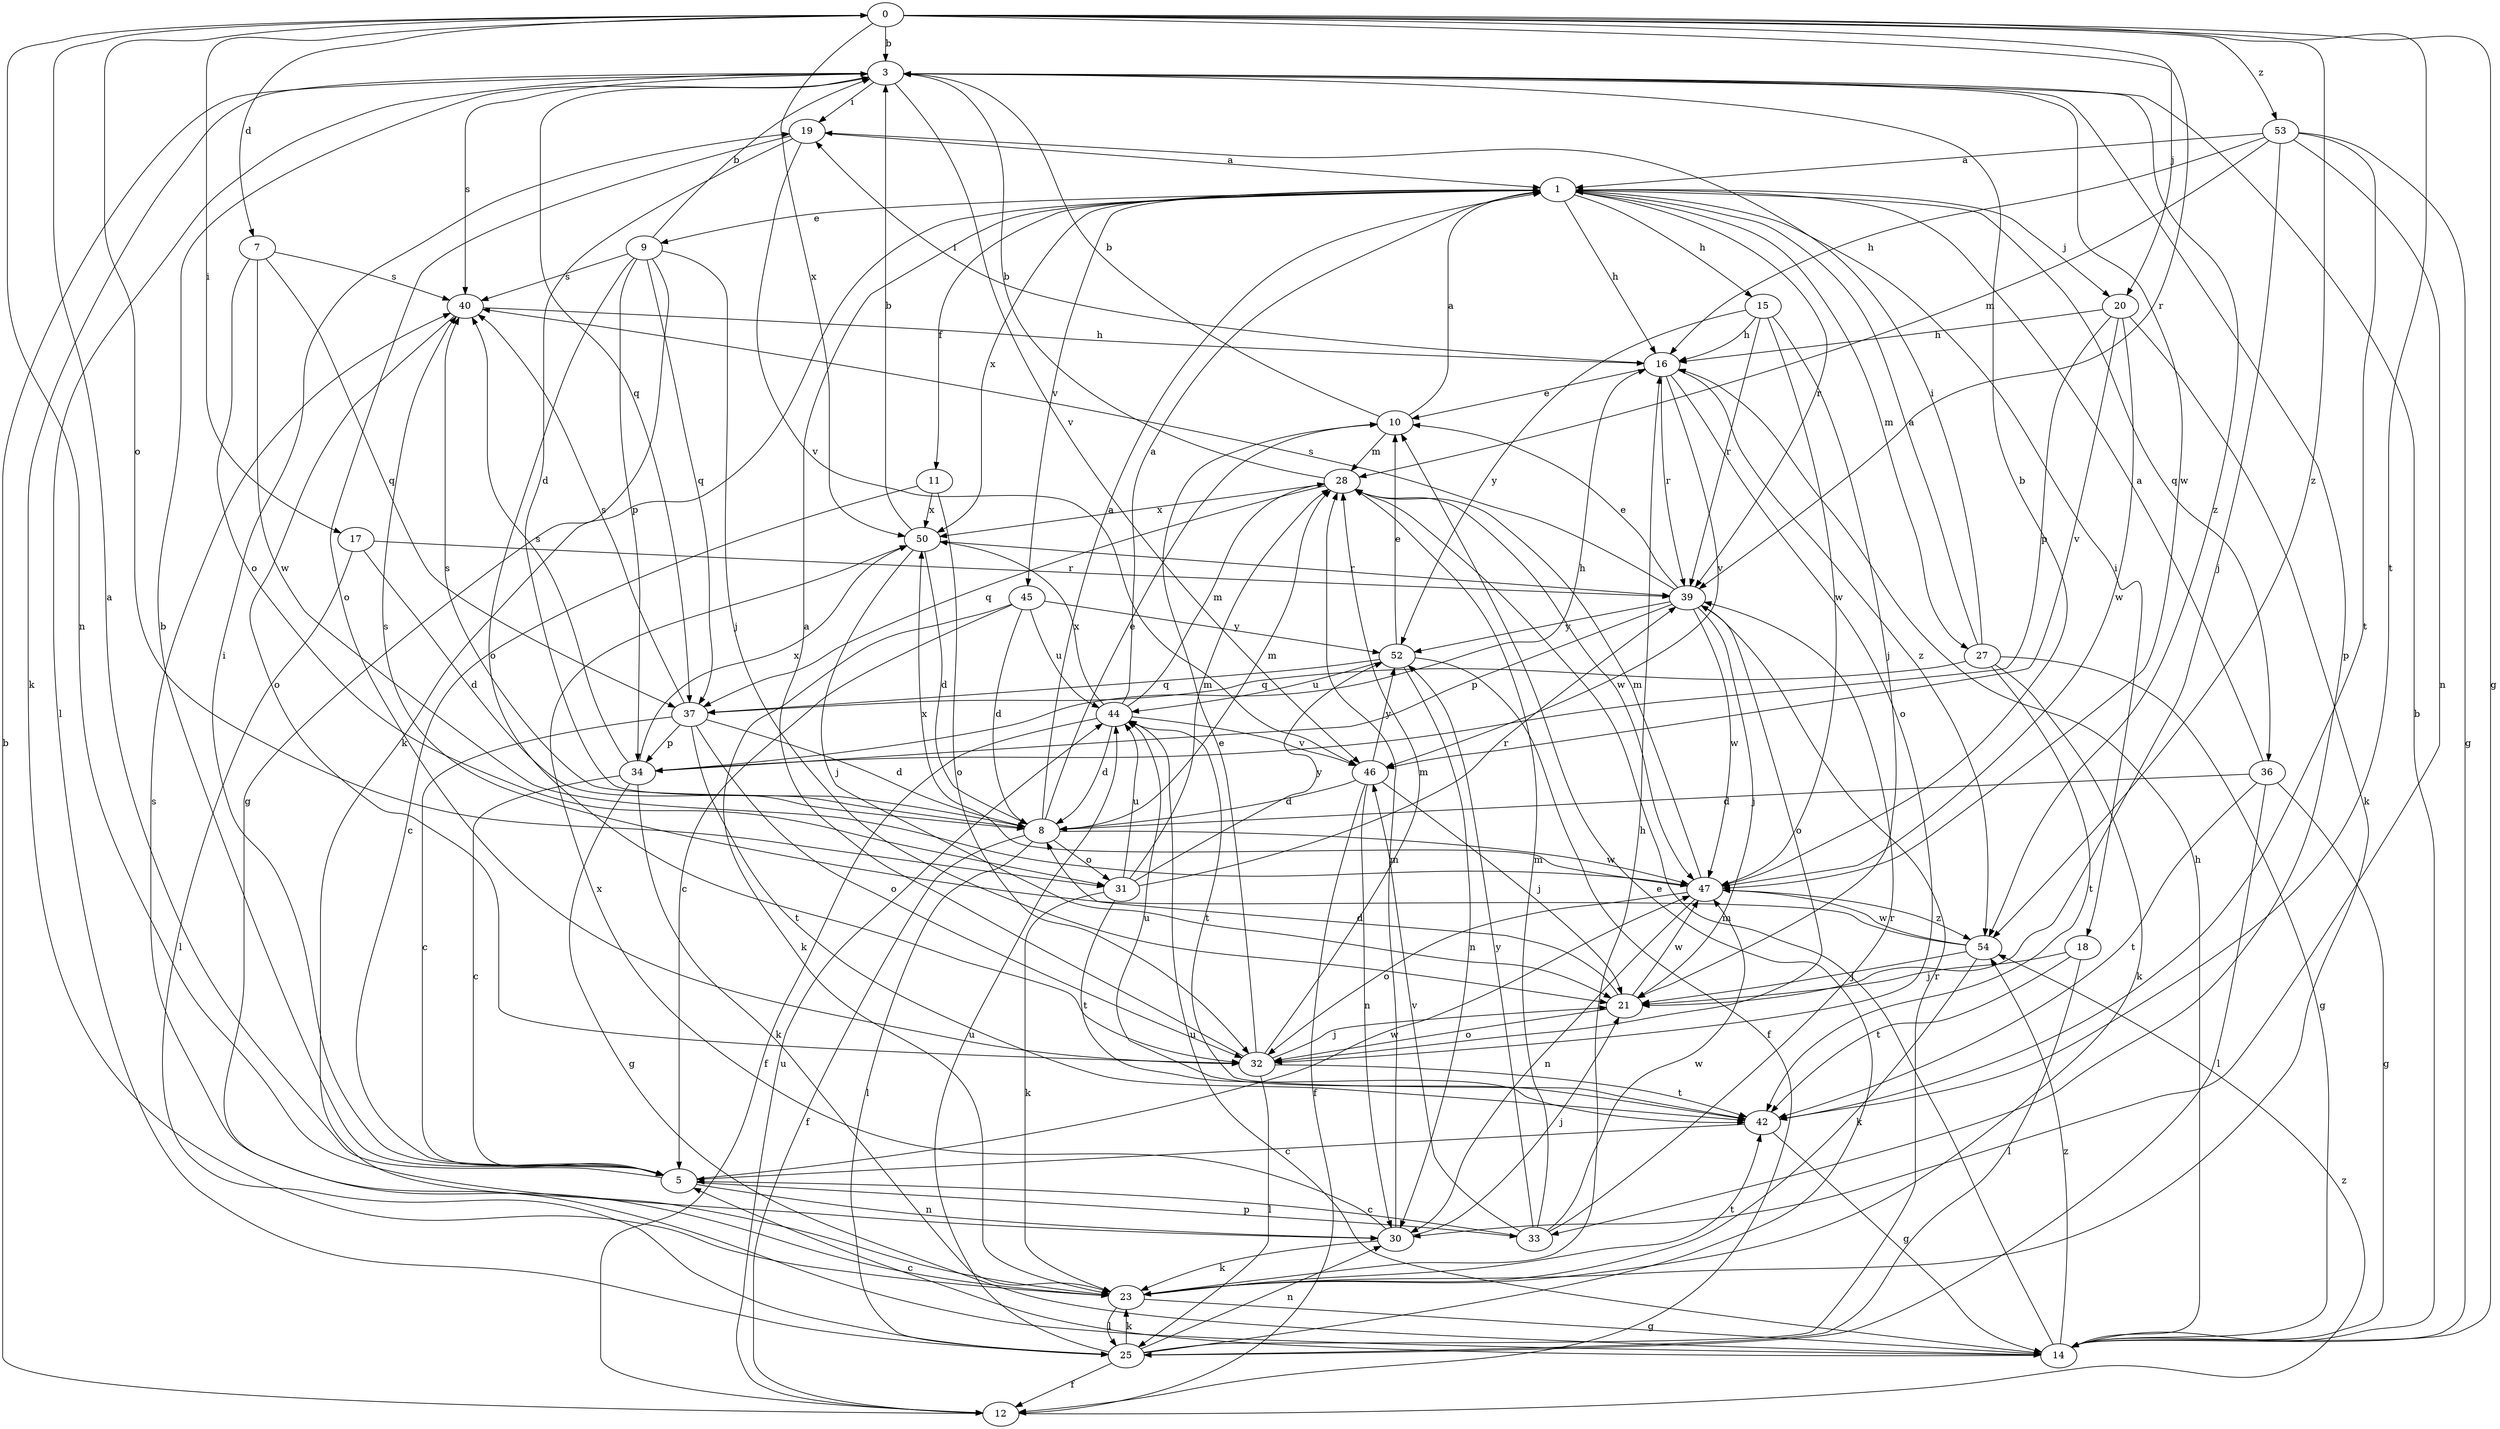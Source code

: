 strict digraph  {
0;
1;
3;
5;
7;
8;
9;
10;
11;
12;
14;
15;
16;
17;
18;
19;
20;
21;
23;
25;
27;
28;
30;
31;
32;
33;
34;
36;
37;
39;
40;
42;
44;
45;
46;
47;
50;
52;
53;
54;
0 -> 3  [label=b];
0 -> 7  [label=d];
0 -> 14  [label=g];
0 -> 17  [label=i];
0 -> 20  [label=j];
0 -> 30  [label=n];
0 -> 31  [label=o];
0 -> 39  [label=r];
0 -> 42  [label=t];
0 -> 50  [label=x];
0 -> 53  [label=z];
0 -> 54  [label=z];
1 -> 9  [label=e];
1 -> 11  [label=f];
1 -> 15  [label=h];
1 -> 16  [label=h];
1 -> 18  [label=i];
1 -> 20  [label=j];
1 -> 23  [label=k];
1 -> 27  [label=m];
1 -> 36  [label=q];
1 -> 39  [label=r];
1 -> 45  [label=v];
1 -> 50  [label=x];
3 -> 19  [label=i];
3 -> 23  [label=k];
3 -> 25  [label=l];
3 -> 33  [label=p];
3 -> 37  [label=q];
3 -> 40  [label=s];
3 -> 46  [label=v];
3 -> 47  [label=w];
3 -> 54  [label=z];
5 -> 0  [label=a];
5 -> 3  [label=b];
5 -> 19  [label=i];
5 -> 30  [label=n];
5 -> 33  [label=p];
5 -> 47  [label=w];
7 -> 31  [label=o];
7 -> 37  [label=q];
7 -> 40  [label=s];
7 -> 47  [label=w];
8 -> 1  [label=a];
8 -> 10  [label=e];
8 -> 12  [label=f];
8 -> 25  [label=l];
8 -> 28  [label=m];
8 -> 31  [label=o];
8 -> 40  [label=s];
8 -> 47  [label=w];
9 -> 3  [label=b];
9 -> 14  [label=g];
9 -> 21  [label=j];
9 -> 32  [label=o];
9 -> 34  [label=p];
9 -> 37  [label=q];
9 -> 40  [label=s];
10 -> 1  [label=a];
10 -> 3  [label=b];
10 -> 28  [label=m];
11 -> 5  [label=c];
11 -> 32  [label=o];
11 -> 50  [label=x];
12 -> 3  [label=b];
12 -> 44  [label=u];
12 -> 54  [label=z];
14 -> 3  [label=b];
14 -> 5  [label=c];
14 -> 16  [label=h];
14 -> 28  [label=m];
14 -> 44  [label=u];
14 -> 54  [label=z];
15 -> 16  [label=h];
15 -> 21  [label=j];
15 -> 39  [label=r];
15 -> 47  [label=w];
15 -> 52  [label=y];
16 -> 10  [label=e];
16 -> 19  [label=i];
16 -> 32  [label=o];
16 -> 39  [label=r];
16 -> 46  [label=v];
16 -> 54  [label=z];
17 -> 8  [label=d];
17 -> 25  [label=l];
17 -> 39  [label=r];
18 -> 21  [label=j];
18 -> 25  [label=l];
18 -> 42  [label=t];
19 -> 1  [label=a];
19 -> 8  [label=d];
19 -> 32  [label=o];
19 -> 46  [label=v];
20 -> 16  [label=h];
20 -> 23  [label=k];
20 -> 34  [label=p];
20 -> 46  [label=v];
20 -> 47  [label=w];
21 -> 8  [label=d];
21 -> 32  [label=o];
21 -> 47  [label=w];
23 -> 14  [label=g];
23 -> 16  [label=h];
23 -> 25  [label=l];
23 -> 40  [label=s];
23 -> 42  [label=t];
25 -> 10  [label=e];
25 -> 12  [label=f];
25 -> 23  [label=k];
25 -> 30  [label=n];
25 -> 39  [label=r];
25 -> 44  [label=u];
27 -> 1  [label=a];
27 -> 14  [label=g];
27 -> 19  [label=i];
27 -> 23  [label=k];
27 -> 37  [label=q];
27 -> 42  [label=t];
28 -> 3  [label=b];
28 -> 37  [label=q];
28 -> 47  [label=w];
28 -> 50  [label=x];
30 -> 21  [label=j];
30 -> 23  [label=k];
30 -> 28  [label=m];
30 -> 50  [label=x];
31 -> 23  [label=k];
31 -> 28  [label=m];
31 -> 39  [label=r];
31 -> 42  [label=t];
31 -> 44  [label=u];
31 -> 52  [label=y];
32 -> 1  [label=a];
32 -> 10  [label=e];
32 -> 21  [label=j];
32 -> 25  [label=l];
32 -> 28  [label=m];
32 -> 42  [label=t];
33 -> 5  [label=c];
33 -> 28  [label=m];
33 -> 39  [label=r];
33 -> 46  [label=v];
33 -> 47  [label=w];
33 -> 52  [label=y];
34 -> 5  [label=c];
34 -> 14  [label=g];
34 -> 16  [label=h];
34 -> 23  [label=k];
34 -> 40  [label=s];
34 -> 50  [label=x];
36 -> 1  [label=a];
36 -> 8  [label=d];
36 -> 14  [label=g];
36 -> 25  [label=l];
36 -> 42  [label=t];
37 -> 5  [label=c];
37 -> 8  [label=d];
37 -> 32  [label=o];
37 -> 34  [label=p];
37 -> 40  [label=s];
37 -> 42  [label=t];
39 -> 10  [label=e];
39 -> 21  [label=j];
39 -> 32  [label=o];
39 -> 34  [label=p];
39 -> 40  [label=s];
39 -> 47  [label=w];
39 -> 52  [label=y];
40 -> 16  [label=h];
40 -> 32  [label=o];
42 -> 5  [label=c];
42 -> 14  [label=g];
42 -> 44  [label=u];
44 -> 1  [label=a];
44 -> 8  [label=d];
44 -> 12  [label=f];
44 -> 28  [label=m];
44 -> 42  [label=t];
44 -> 46  [label=v];
44 -> 50  [label=x];
45 -> 5  [label=c];
45 -> 8  [label=d];
45 -> 23  [label=k];
45 -> 44  [label=u];
45 -> 52  [label=y];
46 -> 8  [label=d];
46 -> 12  [label=f];
46 -> 21  [label=j];
46 -> 30  [label=n];
46 -> 52  [label=y];
47 -> 3  [label=b];
47 -> 28  [label=m];
47 -> 30  [label=n];
47 -> 32  [label=o];
47 -> 50  [label=x];
47 -> 54  [label=z];
50 -> 3  [label=b];
50 -> 8  [label=d];
50 -> 21  [label=j];
50 -> 39  [label=r];
52 -> 10  [label=e];
52 -> 12  [label=f];
52 -> 30  [label=n];
52 -> 37  [label=q];
52 -> 44  [label=u];
53 -> 1  [label=a];
53 -> 14  [label=g];
53 -> 16  [label=h];
53 -> 21  [label=j];
53 -> 28  [label=m];
53 -> 30  [label=n];
53 -> 42  [label=t];
54 -> 21  [label=j];
54 -> 23  [label=k];
54 -> 40  [label=s];
54 -> 47  [label=w];
}
